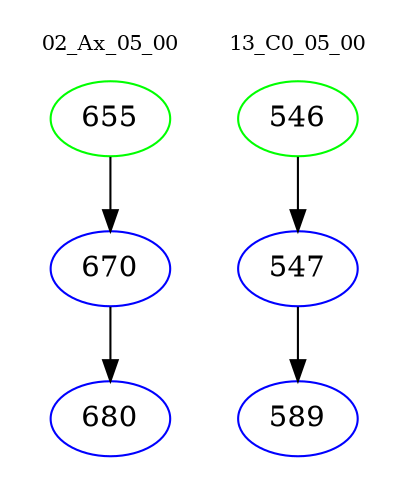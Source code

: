 digraph{
subgraph cluster_0 {
color = white
label = "02_Ax_05_00";
fontsize=10;
T0_655 [label="655", color="green"]
T0_655 -> T0_670 [color="black"]
T0_670 [label="670", color="blue"]
T0_670 -> T0_680 [color="black"]
T0_680 [label="680", color="blue"]
}
subgraph cluster_1 {
color = white
label = "13_C0_05_00";
fontsize=10;
T1_546 [label="546", color="green"]
T1_546 -> T1_547 [color="black"]
T1_547 [label="547", color="blue"]
T1_547 -> T1_589 [color="black"]
T1_589 [label="589", color="blue"]
}
}
